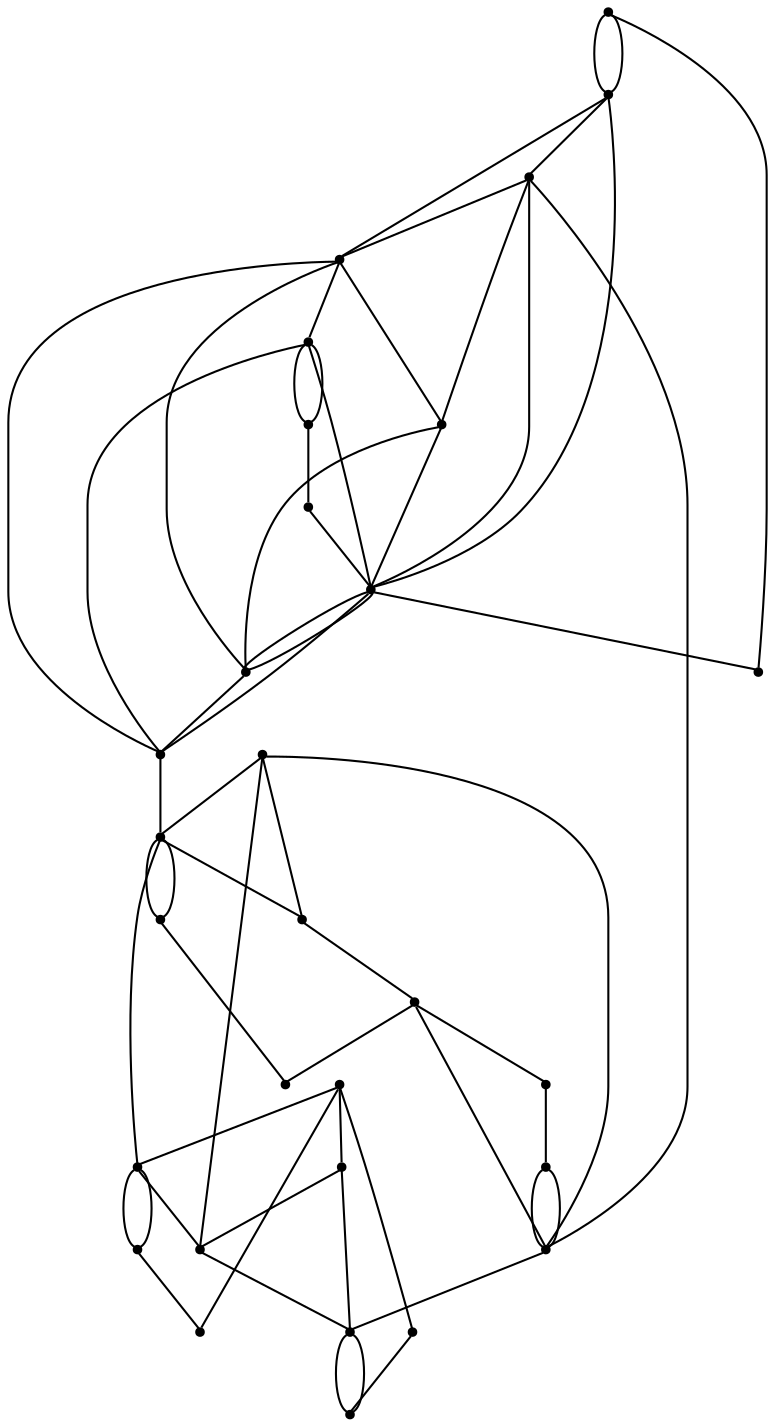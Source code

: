 graph {
  node [shape=point,comment="{\"directed\":false,\"doi\":\"10.1007/978-3-662-45803-7_21\",\"figure\":\"2\"}"]

  v0 [pos="937.0057700546895,948.2919205858311"]
  v1 [pos="982.6678734418962,948.2919205858311"]
  v2 [pos="1073.9836659214964,948.2919205858311"]
  v3 [pos="1178.328747375612,948.7493038893554"]
  v4 [pos="1177.8721167981162,1011.7450159132075"]
  v5 [pos="1004.8254952417412,1012.2002046165479"]
  v6 [pos="840.9083994636469,1011.7450159132075"]
  v7 [pos="887.1989981834643,838.7313885997564"]
  v8 [pos="932.8569660004415,838.7313885997564"]
  v9 [pos="1024.172774386081,838.7313885997564"]
  v10 [pos="1123.539122371082,839.1878654379873"]
  v11 [pos="1123.0825554177436,902.1833230154415"]
  v12 [pos="953.5635116429863,902.6399270768713"]
  v13 [pos="786.1188380832743,902.1833230154415"]
  v14 [pos="1003.42029210191,692.6506580811238"]
  v15 [pos="1059.6139272933206,693.1071349193546"]
  v16 [pos="1059.1573285279035,756.1067908623777"]
  v17 [pos="840.4528027787087,601.3530004173576"]
  v18 [pos="984.515009978869,875.5548713359761"]
  v19 [pos="965.4887783326543,975.1309266597424"]
  v20 [pos="890.9850809165052,756.5622340121163"]
  v21 [pos="957.7634218016475,692.653075321906"]
  v22 [pos="912.1044837162702,692.6506580811238"]
  v23 [pos="866.443414221621,692.653075321906"]
  v24 [pos="775.126571943424,692.6506580811239"]
  v25 [pos="820.7854464046438,692.653075321906"]
  v26 [pos="722.1977467636636,756.1067908623777"]
  v27 [pos="840.4517688861513,948.7493038893554"]
  v28 [pos="785.6622075057787,839.1878654379873"]
  v29 [pos="721.7412434344827,693.1071349193546"]

  v0 -- v27 [id="-1",pos="937.0057700546895,948.2919205858311 839.4343549855336,947.3800005978617 839.4343549855336,947.3800005978617 839.4343549855336,947.3800005978617 794.7938646933314,947.3800005978617 794.7938646933314,947.3800005978617 794.7938646933314,947.3800005978617 794.7938646933314,949.2059715623848 794.7938646933314,949.2059715623848 794.7938646933314,949.2059715623848 839.0841676233298,949.2059715623848 839.0841676233298,949.2059715623848 839.0841676233298,949.2059715623848 839.0841676233298,948.2929542743235 839.0841676233298,948.2929542743235 839.0841676233298,948.2929542743235 840.4517688861513,948.7493038893554 840.4517688861513,948.7493038893554 840.4517688861513,948.7493038893554"]
  v1 -- v0 [id="-3",pos="982.6678734418962,948.2919205858311 937.0057700546895,948.2919205858311 937.0057700546895,948.2919205858311 937.0057700546895,948.2919205858311"]
  v2 -- v1 [id="-4",pos="1073.9836659214964,948.2919205858311 982.6678734418962,948.2919205858311 982.6678734418962,948.2919205858311 982.6678734418962,948.2919205858311"]
  v2 -- v3 [id="-5",pos="1073.9836659214964,948.2919205858311 1179.3502332223018,947.3800005978617 1179.3502332223018,947.3800005978617 1179.3502332223018,947.3800005978617 1222.0186291324424,947.3800005978617 1222.0186291324424,947.3800005978617 1222.0186291324424,947.3800005978617 1222.0186291324424,949.2059715623848 1222.0186291324424,949.2059715623848 1222.0186291324424,949.2059715623848 1179.6963486384334,949.2059715623848 1179.6963486384334,949.2059715623848 1179.6963486384334,949.2059715623848 1179.6963486384334,948.2929542743235 1179.6963486384334,948.2929542743235 1179.6963486384334,948.2929542743235 1178.328747375612,948.7493038893554 1178.328747375612,948.7493038893554 1178.328747375612,948.7493038893554"]
  v29 -- v24 [id="-6",pos="721.7412434344827,693.1071349193546 722.6543773411593,692.6506580811238 722.6543773411593,692.6506580811238 722.6543773411593,692.6506580811238 722.6543773411593,693.5636753691851 722.6543773411593,693.5636753691851 722.6543773411593,693.5636753691851 775.126571943424,692.6506580811239 775.126571943424,692.6506580811239 775.126571943424,692.6506580811239"]
  v29 -- v26 [id="-8",pos="721.7412434344827,693.1071349193546 722.6543137170019,693.5636117575856 722.6543137170019,693.5636117575856 722.6543137170019,693.5636117575856 722.1977467636636,756.1067908623777 722.1977467636636,756.1067908623777 722.1977467636636,756.1067908623777"]
  v24 -- v20 [id="-15",pos="775.126571943424,692.6506580811239 890.9850809165052,756.5622340121163 890.9850809165052,756.5622340121163 890.9850809165052,756.5622340121163"]
  v24 -- v29 [id="-18",pos="775.126571943424,692.6506580811239 720.7195667153208,691.7377044046619 720.7195667153208,691.7377044046619 720.7195667153208,691.7377044046619 676.0832756175055,691.7377044046619 676.0832756175055,691.7377044046619 676.0832756175055,691.7377044046619 676.0832756175055,693.5636753691851 676.0832756175055,693.5636753691851 676.0832756175055,693.5636753691851 720.3735785475038,693.5636753691851 720.3735785475038,693.5636753691851 720.3735785475038,693.5636753691851 720.3735785475038,692.6506580811238 720.3735785475038,692.6506580811238 720.3735785475038,692.6506580811238 721.7412434344827,693.1071349193546 721.7412434344827,693.1071349193546 721.7412434344827,693.1071349193546"]
  v24 -- v17 [id="-23",pos="775.126571943424,692.6506580811239 840.4528027787087,601.3530004173576 840.4528027787087,601.3530004173576 840.4528027787087,601.3530004173576"]
  v24 -- v25 [id="-26",pos="775.126571943424,692.6506580811239 779.6161947027019,693.5636753691851 779.6161947027019,693.5636753691851 779.6161947027019,693.5636753691851 820.7854464046438,692.653075321906 820.7854464046438,692.653075321906 820.7854464046438,692.653075321906"]
  v20 -- v26 [id="-32",pos="890.9850809165052,756.5622340121163 721.7369806159384,757.47628498867 721.7369806159384,757.47628498867 721.7369806159384,757.47628498867 722.1977467636636,756.1067908623777 722.1977467636636,756.1067908623777 722.1977467636636,756.1067908623777"]
  v13 -- v28 [id="-34",pos="786.1188380832743,902.1833230154415 784.7490735991021,902.6397998536723 784.7490735991021,902.6397998536723 784.7490735991021,902.6397998536723 784.7490735991021,839.6443422762183 784.7490735991021,839.6443422762183 784.7490735991021,839.6443422762183 785.6622075057787,839.1878654379873 785.6622075057787,839.1878654379873 785.6622075057787,839.1878654379873"]
  v28 -- v7 [id="-35",pos="785.6622075057787,839.1878654379873 784.7491372232594,838.7313885997564 784.7491372232594,838.7313885997564 784.7491372232594,838.7313885997564 784.7491372232594,839.6444058878178 784.7491372232594,839.6444058878178 784.7491372232594,839.6444058878178 784.2904070485703,839.6444058878178 784.2904070485703,839.6444058878178 784.2904070485703,839.6444058878178 784.2904070485703,838.7313885997564 784.2904070485703,838.7313885997564 784.2904070485703,838.7313885997564 784.2946062429572,838.7313885997564 784.2946062429572,838.7313885997564 784.2946062429572,838.7313885997564 740.0043033129588,839.6444058878178 740.0043033129588,839.6444058878178 740.0043033129588,839.6444058878178 740.0043033129588,837.8184349232946 740.0043033129588,837.8184349232946 740.0043033129588,837.8184349232946 784.6407216590887,837.8184349232946 784.6407216590887,837.8184349232946 784.6407216590887,837.8184349232946 887.1989981834643,838.7313885997564 887.1989981834643,838.7313885997564 887.1989981834643,838.7313885997564"]
  v7 -- v8 [id="-37",pos="887.1989981834643,838.7313885997564 932.8569660004415,838.7313885997564 932.8569660004415,838.7313885997564 932.8569660004415,838.7313885997564"]
  v8 -- v9 [id="-38",pos="932.8569660004415,838.7313885997564 1024.172774386081,838.7313885997564 1024.172774386081,838.7313885997564 1024.172774386081,838.7313885997564"]
  v9 -- v10 [id="-39",pos="1024.172774386081,838.7313885997564 1122.6219165183331,839.6444058878178 1122.6219165183331,839.6444058878178 1122.6219165183331,839.6444058878178 1122.6219165183331,838.7313885997564 1122.6219165183331,838.7313885997564 1122.6219165183331,838.7313885997564 1123.539122371082,839.1878654379873 1123.539122371082,839.1878654379873 1123.539122371082,839.1878654379873"]
  v25 -- v20 [id="-42",pos="820.7854464046438,692.653075321906 890.9850809165052,756.5622340121163 890.9850809165052,756.5622340121163 890.9850809165052,756.5622340121163"]
  v25 -- v17 [id="-58",pos="820.7854464046438,692.653075321906 840.4528027787087,601.3530004173576 840.4528027787087,601.3530004173576 840.4528027787087,601.3530004173576"]
  v25 -- v7 [id="-69",pos="820.7854464046438,692.653075321906 887.1989981834643,838.7313885997564 887.1989981834643,838.7313885997564 887.1989981834643,838.7313885997564"]
  v25 -- v23 [id="-71",pos="820.7854464046438,692.653075321906 866.443414221621,692.653075321906 866.443414221621,692.653075321906 866.443414221621,692.653075321906"]
  v12 -- v13 [id="-78",pos="953.5635116429863,902.6399270768713 785.6622075057786,903.5526899185346 785.6622075057786,903.5526899185346 785.6622075057786,903.5526899185346 786.1188380832743,902.1833230154415 786.1188380832743,902.1833230154415 786.1188380832743,902.1833230154415"]
  v12 -- v11 [id="-79",pos="953.5635116429863,902.6399270768713 1123.539122371082,903.5526899185346 1123.539122371082,903.5526899185346 1123.539122371082,903.5526899185346 1123.0825554177436,902.1833230154415 1123.0825554177436,902.1833230154415 1123.0825554177436,902.1833230154415"]
  v3 -- v4 [id="-83",pos="1178.328747375612,948.7493038893554 1177.415549844778,949.2059079507853 1177.415549844778,949.2059079507853 1177.415549844778,949.2059079507853 1177.8721167981162,1011.7450159132075 1177.8721167981162,1011.7450159132075 1177.8721167981162,1011.7450159132075"]
  v4 -- v5 [id="-89",pos="1177.8721167981162,1011.7450159132075 1178.3286837514545,1013.1142555931017 1178.3286837514545,1013.1142555931017 1178.3286837514545,1013.1142555931017 1004.8254952417412,1012.2002046165479 1004.8254952417412,1012.2002046165479 1004.8254952417412,1012.2002046165479"]
  v6 -- v27 [id="-93",pos="840.9083994636469,1011.7450159132075 839.5385713553172,1012.2013655282393 839.5385713553172,1012.2013655282393 839.5385713553172,1012.2013655282393 839.5385713553172,949.2059079507853 839.5385713553172,949.2059079507853 839.5385713553172,949.2059079507853 840.4517688861513,948.7493038893554 840.4517688861513,948.7493038893554 840.4517688861513,948.7493038893554"]
  v3 -- v2 [id="-94",pos="1178.328747375612,948.7493038893554 1177.415549844778,948.2929542743235 1177.415549844778,948.2929542743235 1177.415549844778,948.2929542743235 1177.415549844778,949.2059715623848 1177.415549844778,949.2059715623848 1177.415549844778,949.2059715623848 1073.9836659214964,948.2919205858311 1073.9836659214964,948.2919205858311 1073.9836659214964,948.2919205858311"]
  v27 -- v0 [id="-95",pos="840.4517688861513,948.7493038893554 841.3690383630574,948.2929542743235 841.3690383630574,948.2929542743235 841.3690383630574,948.2929542743235 841.3690383630574,949.2059715623848 841.3690383630574,949.2059715623848 841.3690383630574,949.2059715623848 937.0057700546895,948.2919205858311 937.0057700546895,948.2919205858311 937.0057700546895,948.2919205858311"]
  v17 -- v23 [id="-96",pos="840.4528027787087,601.3530004173576 866.443414221621,692.653075321906 866.443414221621,692.653075321906 866.443414221621,692.653075321906"]
  v5 -- v6 [id="-114",pos="1004.8254952417412,1012.2002046165479 840.4517688861513,1013.1142555931017 840.4517688861513,1013.1142555931017 840.4517688861513,1013.1142555931017 840.9083994636469,1011.7450159132075 840.9083994636469,1011.7450159132075 840.9083994636469,1011.7450159132075"]
  v17 -- v14 [id="-122",pos="840.4528027787087,601.3530004173576 1003.42029210191,692.6506580811238 1003.42029210191,692.6506580811238 1003.42029210191,692.6506580811238"]
  v17 -- v21 [id="-139",pos="840.4528027787087,601.3530004173576 957.7634218016475,692.653075321906 957.7634218016475,692.653075321906 957.7634218016475,692.653075321906"]
  v7 -- v28 [id="-160",pos="887.1989981834643,838.7313885997564 786.5754050366126,839.6444058878178 786.5754050366126,839.6444058878178 786.5754050366126,839.6444058878178 786.5754050366126,838.7313885997564 786.5754050366126,838.7313885997564 786.5754050366126,838.7313885997564 785.6622075057787,839.1878654379873 785.6622075057787,839.1878654379873 785.6622075057787,839.1878654379873"]
  v9 -- v10 [id="-163",pos="1024.172774386081,838.7313885997564 1124.556599895857,837.8184349232946 1124.556599895857,837.8184349232946 1124.556599895857,837.8184349232946 1169.197090188059,837.8184349232946 1169.197090188059,837.8184349232946 1169.197090188059,837.8184349232946 1169.197090188059,839.6444058878178 1169.197090188059,839.6444058878178 1169.197090188059,839.6444058878178 1124.9067872580608,839.6444058878178 1124.9067872580608,839.6444058878178 1124.9067872580608,839.6444058878178 1124.9067872580608,838.7313885997564 1124.9067872580608,838.7313885997564 1124.9067872580608,838.7313885997564 1123.539122371082,839.1878654379873 1123.539122371082,839.1878654379873 1123.539122371082,839.1878654379873"]
  v10 -- v11 [id="-164",pos="1123.539122371082,839.1878654379873 1122.62611571272,839.6443422762183 1122.62611571272,839.6443422762183 1122.62611571272,839.6443422762183 1123.0825554177436,902.1833230154415 1123.0825554177436,902.1833230154415 1123.0825554177436,902.1833230154415"]
  v23 -- v20 [id="-167",pos="866.443414221621,692.653075321906 890.9850809165052,756.5622340121163 890.9850809165052,756.5622340121163 890.9850809165052,756.5622340121163"]
  v23 -- v22 [id="-192",pos="866.443414221621,692.653075321906 912.1044837162702,692.6506580811238 912.1044837162702,692.6506580811238 912.1044837162702,692.6506580811238"]
  v14 -- v15 [id="-207",pos="1003.42029210191,692.6506580811238 1060.6355085762464,691.7377044046619 1060.6355085762464,691.7377044046619 1060.6355085762464,691.7377044046619 1105.276062492606,691.7377044046619 1105.276062492606,691.7377044046619 1105.276062492606,691.7377044046619 1105.276062492606,693.5636753691851 1105.276062492606,693.5636753691851 1105.276062492606,693.5636753691851 1060.985823186765,693.5636753691851 1060.985823186765,693.5636753691851 1060.985823186765,693.5636753691851 1060.985823186765,692.6506580811238 1060.985823186765,692.6506580811238 1060.985823186765,692.6506580811238 1059.6139272933206,693.1071349193546 1059.6139272933206,693.1071349193546 1059.6139272933206,693.1071349193546"]
  v15 -- v16 [id="-208",pos="1059.6139272933206,693.1071349193546 1058.7007615745651,693.5636117575856 1058.7007615745651,693.5636117575856 1058.7007615745651,693.5636117575856 1059.1573285279035,756.1067908623777 1059.1573285279035,756.1067908623777 1059.1573285279035,756.1067908623777"]
  v16 -- v20 [id="-212",pos="1059.1573285279035,756.1067908623777 1059.6138954812418,757.47628498867 1059.6138954812418,757.47628498867 1059.6138954812418,757.47628498867 890.9850809165052,756.5622340121163 890.9850809165052,756.5622340121163 890.9850809165052,756.5622340121163"]
  v15 -- v14 [id="-213",pos="1059.6139272933206,693.1071349193546 1058.7007615745651,692.6506580811238 1058.7007615745651,692.6506580811238 1058.7007615745651,692.6506580811238 1058.7007615745651,693.5636753691851 1058.7007615745651,693.5636753691851 1058.7007615745651,693.5636753691851 1003.42029210191,692.6506580811238 1003.42029210191,692.6506580811238 1003.42029210191,692.6506580811238"]
  v7 -- v0 [id="-218",pos="887.1989981834643,838.7313885997564 937.0057700546895,948.2919205858311 937.0057700546895,948.2919205858311 937.0057700546895,948.2919205858311"]
  v20 -- v14 [id="-253",pos="890.9850809165052,756.5622340121163 1003.42029210191,692.6506580811238 1003.42029210191,692.6506580811238 1003.42029210191,692.6506580811238"]
  v20 -- v21 [id="-257",pos="890.9850809165052,756.5622340121163 957.7634218016475,692.653075321906 957.7634218016475,692.653075321906 957.7634218016475,692.653075321906"]
  v20 -- v22 [id="-285",pos="890.9850809165052,756.5622340121163 896.1669345080464,755.1916743915319 896.1669345080464,755.1916743915319 896.1669345080464,755.1916743915319 912.1044837162702,692.6506580811238 912.1044837162702,692.6506580811238 912.1044837162702,692.6506580811238"]
  v7 -- v12 [id="-286",pos="887.1989981834643,838.7313885997564 953.5635116429863,902.6399270768713 953.5635116429863,902.6399270768713 953.5635116429863,902.6399270768713"]
  v20 -- v22 [id="-288",pos="890.9850809165052,756.5622340121163 894.0112208077944,751.7731870327625 894.0112208077944,751.7731870327625 894.0112208077944,751.7731870327625 889.9457643997105,742.1432814262372 889.9457643997105,742.1432814262372 889.9457643997105,742.1432814262372 888.2820563084558,742.9019769738376 888.2820563084558,742.9019769738376 888.2820563084558,742.9019769738376 892.06393984711,751.2146771888846 892.06393984711,751.2146771888846 892.06393984711,751.2146771888846 893.7276479383645,750.4559180296848 893.7276479383645,750.4559180296848 893.7276479383645,750.4559180296848 892.4725978099433,747.6960651724542 892.4725978099433,747.6960651724542 892.4725978099433,747.6960651724542 912.1044837162702,692.6506580811238 912.1044837162702,692.6506580811238 912.1044837162702,692.6506580811238"]
  v22 -- v17 [id="-312",pos="912.1044837162702,692.6506580811238 840.4528027787087,601.3530004173576 840.4528027787087,601.3530004173576 840.4528027787087,601.3530004173576"]
  v22 -- v21 [id="-333",pos="912.1044837162702,692.6506580811238 957.7634218016475,692.653075321906 957.7634218016475,692.653075321906 957.7634218016475,692.653075321906"]
  v18 -- v12 [id="-348",pos="984.515009978869,875.5548713359761 953.5635116429863,902.6399270768713 953.5635116429863,902.6399270768713 953.5635116429863,902.6399270768713"]
  v9 -- v18 [id="-349",pos="1024.172774386081,838.7313885997564 984.515009978869,875.5548713359761 984.515009978869,875.5548713359761 984.515009978869,875.5548713359761"]
  v9 -- v2 [id="-350",pos="1024.172774386081,838.7313885997564 1073.9836659214964,948.2919205858311 1073.9836659214964,948.2919205858311 1073.9836659214964,948.2919205858311"]
  v19 -- v0 [id="-351",pos="965.4887783326543,975.1309266597424 937.0057700546895,948.2919205858311 937.0057700546895,948.2919205858311 937.0057700546895,948.2919205858311"]
  v5 -- v19 [id="-352",pos="1004.8254952417412,1012.2002046165479 965.4887783326543,975.1309266597424 965.4887783326543,975.1309266597424 965.4887783326543,975.1309266597424"]
  v5 -- v2 [id="-353",pos="1004.8254952417412,1012.2002046165479 1073.9836659214964,948.2919205858311 1073.9836659214964,948.2919205858311 1073.9836659214964,948.2919205858311"]
  v8 -- v1 [id="-368",pos="932.8569660004415,838.7313885997564 982.6678734418962,948.2919205858311 982.6678734418962,948.2919205858311 982.6678734418962,948.2919205858311"]
  v14 -- v21 [id="-370",pos="1003.42029210191,692.6506580811238 999.1078308088486,691.283263137616 999.1078308088486,691.283263137616 999.1078308088486,691.283263137616 957.7634218016475,692.653075321906 957.7634218016475,692.653075321906 957.7634218016475,692.653075321906"]
  v18 -- v8 [id="-385",pos="984.515009978869,875.5548713359761 932.8569660004415,838.7313885997564 932.8569660004415,838.7313885997564 932.8569660004415,838.7313885997564"]
  v21 -- v9 [id="-402",pos="957.7634218016475,692.653075321906 1024.172774386081,838.7313885997564 1024.172774386081,838.7313885997564 1024.172774386081,838.7313885997564"]
  v19 -- v1 [id="-406",pos="965.4887783326543,975.1309266597424 982.6678734418962,948.2919205858311 982.6678734418962,948.2919205858311 982.6678734418962,948.2919205858311"]
}